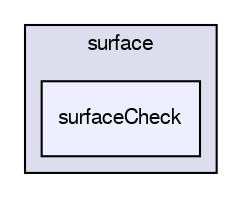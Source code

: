 digraph "applications/utilities/surface/surfaceCheck" {
  bgcolor=transparent;
  compound=true
  node [ fontsize="10", fontname="FreeSans"];
  edge [ labelfontsize="10", labelfontname="FreeSans"];
  subgraph clusterdir_f17de662d5fa06afbf0442aecb6ca0a0 {
    graph [ bgcolor="#ddddee", pencolor="black", label="surface" fontname="FreeSans", fontsize="10", URL="dir_f17de662d5fa06afbf0442aecb6ca0a0.html"]
  dir_c71d562e2ca04d0c83a937934a747b14 [shape=box, label="surfaceCheck", style="filled", fillcolor="#eeeeff", pencolor="black", URL="dir_c71d562e2ca04d0c83a937934a747b14.html"];
  }
}
